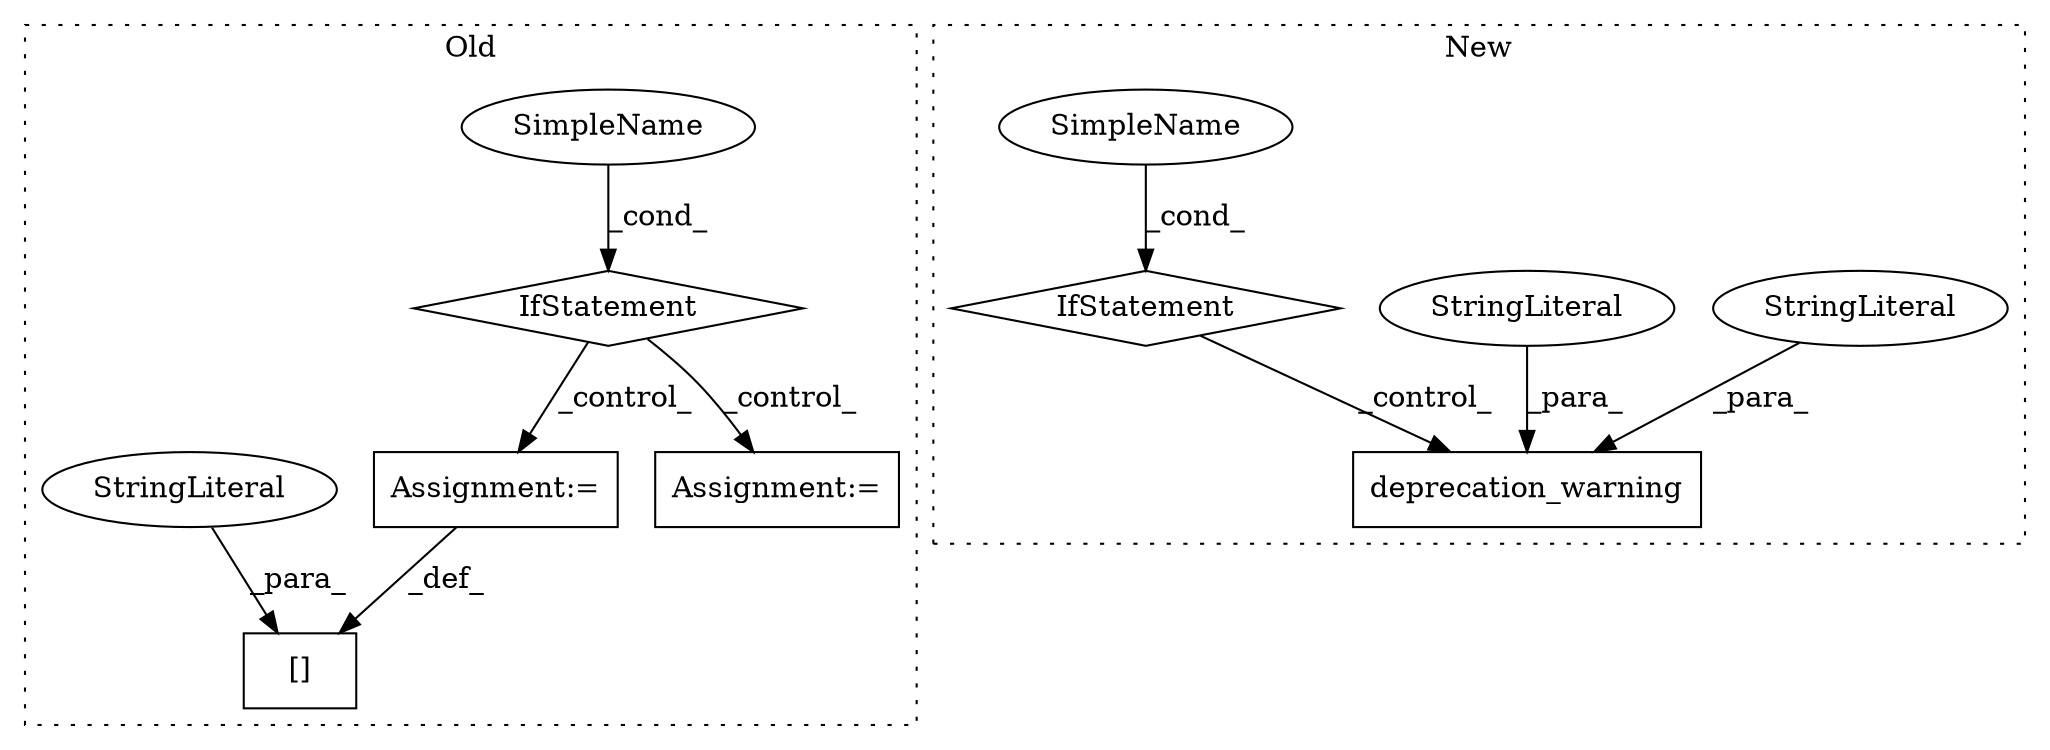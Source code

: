 digraph G {
subgraph cluster0 {
1 [label="IfStatement" a="25" s="5714,5753" l="4,2" shape="diamond"];
5 [label="SimpleName" a="42" s="" l="" shape="ellipse"];
6 [label="Assignment:=" a="7" s="6622" l="1" shape="box"];
8 [label="[]" a="2" s="6583,6621" l="20,1" shape="box"];
10 [label="StringLiteral" a="45" s="6603" l="18" shape="ellipse"];
11 [label="Assignment:=" a="7" s="7236" l="1" shape="box"];
label = "Old";
style="dotted";
}
subgraph cluster1 {
2 [label="deprecation_warning" a="32" s="5501,5581" l="20,1" shape="box"];
3 [label="StringLiteral" a="45" s="5539" l="42" shape="ellipse"];
4 [label="StringLiteral" a="45" s="5521" l="17" shape="ellipse"];
7 [label="IfStatement" a="25" s="5421,5491" l="4,2" shape="diamond"];
9 [label="SimpleName" a="42" s="" l="" shape="ellipse"];
label = "New";
style="dotted";
}
1 -> 11 [label="_control_"];
1 -> 6 [label="_control_"];
3 -> 2 [label="_para_"];
4 -> 2 [label="_para_"];
5 -> 1 [label="_cond_"];
6 -> 8 [label="_def_"];
7 -> 2 [label="_control_"];
9 -> 7 [label="_cond_"];
10 -> 8 [label="_para_"];
}